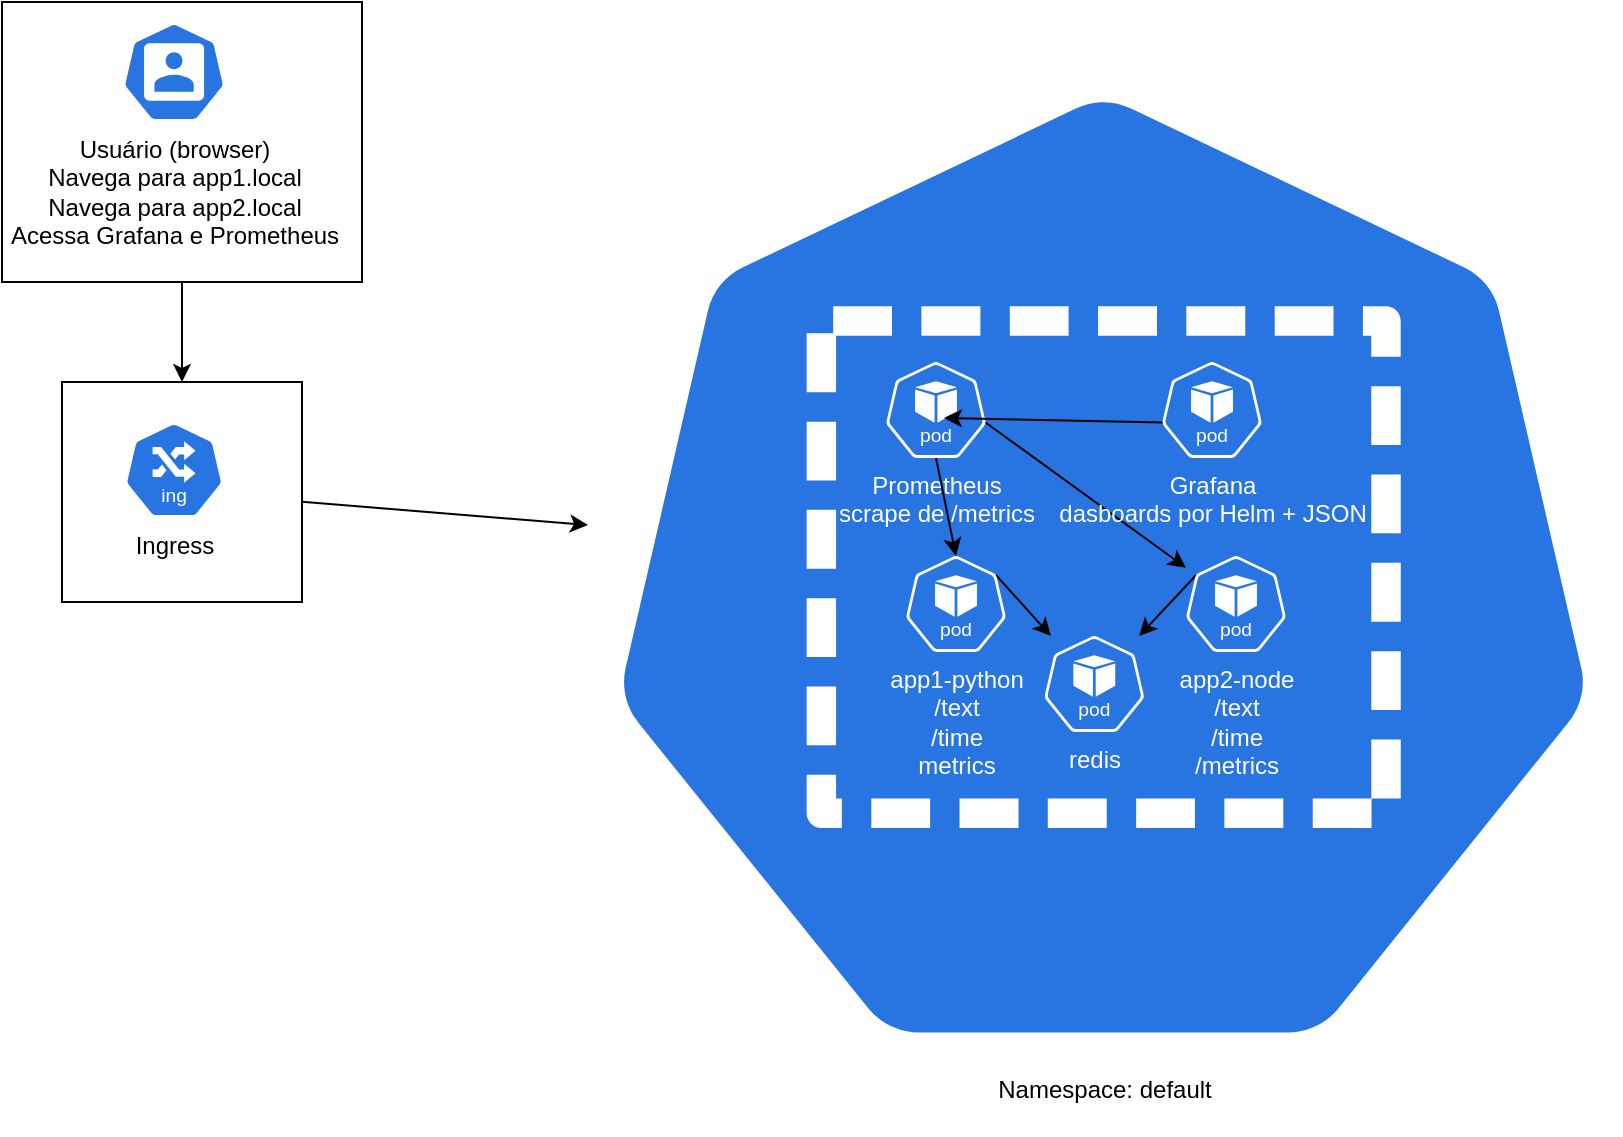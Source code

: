 <mxfile>
    <diagram id="oQypIzlYTw412Jbq021Z" name="Página-1">
        <mxGraphModel dx="2147" dy="450" grid="1" gridSize="10" guides="1" tooltips="1" connect="1" arrows="1" fold="1" page="1" pageScale="1" pageWidth="827" pageHeight="1169" math="0" shadow="0">
            <root>
                <mxCell id="0"/>
                <mxCell id="1" parent="0"/>
                <mxCell id="22" style="edgeStyle=none;html=1;" edge="1" parent="1" source="20" target="3">
                    <mxGeometry relative="1" as="geometry"/>
                </mxCell>
                <mxCell id="20" value="" style="rounded=0;whiteSpace=wrap;html=1;" vertex="1" parent="1">
                    <mxGeometry x="-773" y="195" width="120" height="110" as="geometry"/>
                </mxCell>
                <mxCell id="21" style="edgeStyle=none;html=1;exitX=0.5;exitY=1;exitDx=0;exitDy=0;entryX=0.5;entryY=0;entryDx=0;entryDy=0;" edge="1" parent="1" source="18" target="20">
                    <mxGeometry relative="1" as="geometry"/>
                </mxCell>
                <mxCell id="18" value="" style="rounded=0;whiteSpace=wrap;html=1;" vertex="1" parent="1">
                    <mxGeometry x="-803" y="5" width="180" height="140" as="geometry"/>
                </mxCell>
                <mxCell id="3" value="Namespace: default&lt;div&gt;&lt;br&gt;&lt;/div&gt;" style="aspect=fixed;sketch=0;html=1;dashed=0;whitespace=wrap;verticalLabelPosition=bottom;verticalAlign=top;fillColor=#2875E2;strokeColor=#ffffff;points=[[0.005,0.63,0],[0.1,0.2,0],[0.9,0.2,0],[0.5,0,0],[0.995,0.63,0],[0.72,0.99,0],[0.5,1,0],[0.28,0.99,0]];shape=mxgraph.kubernetes.icon2;prIcon=ns" vertex="1" parent="1">
                    <mxGeometry x="-510" y="40" width="515.7" height="495.08" as="geometry"/>
                </mxCell>
                <mxCell id="13" style="edgeStyle=none;html=1;exitX=0.995;exitY=0.63;exitDx=0;exitDy=0;exitPerimeter=0;" edge="1" parent="1" source="4" target="8">
                    <mxGeometry relative="1" as="geometry"/>
                </mxCell>
                <mxCell id="4" value="&lt;font style=&quot;color: rgb(255, 255, 255);&quot;&gt;Prometheus&lt;br&gt;scrape de /metrics&lt;/font&gt;" style="aspect=fixed;sketch=0;html=1;dashed=0;whitespace=wrap;verticalLabelPosition=bottom;verticalAlign=top;fillColor=#2875E2;strokeColor=#ffffff;points=[[0.005,0.63,0],[0.1,0.2,0],[0.9,0.2,0],[0.5,0,0],[0.995,0.63,0],[0.72,0.99,0],[0.5,1,0],[0.28,0.99,0]];shape=mxgraph.kubernetes.icon2;kubernetesLabel=1;prIcon=pod" vertex="1" parent="1">
                    <mxGeometry x="-361" y="185" width="50" height="48" as="geometry"/>
                </mxCell>
                <mxCell id="5" value="&lt;font style=&quot;color: rgb(255, 255, 255);&quot;&gt;Grafana&lt;br&gt;dasboards por Helm + JSON&lt;/font&gt;" style="aspect=fixed;sketch=0;html=1;dashed=0;whitespace=wrap;verticalLabelPosition=bottom;verticalAlign=top;fillColor=#2875E2;strokeColor=#ffffff;points=[[0.005,0.63,0],[0.1,0.2,0],[0.9,0.2,0],[0.5,0,0],[0.995,0.63,0],[0.72,0.99,0],[0.5,1,0],[0.28,0.99,0]];shape=mxgraph.kubernetes.icon2;kubernetesLabel=1;prIcon=pod" vertex="1" parent="1">
                    <mxGeometry x="-223" y="185" width="50" height="48" as="geometry"/>
                </mxCell>
                <mxCell id="10" style="edgeStyle=none;html=1;exitX=0.9;exitY=0.2;exitDx=0;exitDy=0;exitPerimeter=0;" edge="1" parent="1" source="6" target="9">
                    <mxGeometry relative="1" as="geometry"/>
                </mxCell>
                <mxCell id="6" value="&lt;font style=&quot;color: rgb(255, 255, 255);&quot;&gt;app1-python&lt;/font&gt;&lt;div&gt;&lt;font style=&quot;color: rgb(255, 255, 255);&quot;&gt;/text&lt;/font&gt;&lt;/div&gt;&lt;div&gt;&lt;font style=&quot;color: rgb(255, 255, 255);&quot;&gt;/time&lt;/font&gt;&lt;/div&gt;&lt;div&gt;&lt;font style=&quot;color: rgb(255, 255, 255);&quot;&gt;metrics&lt;/font&gt;&lt;/div&gt;" style="aspect=fixed;sketch=0;html=1;dashed=0;whitespace=wrap;verticalLabelPosition=bottom;verticalAlign=top;fillColor=#2875E2;strokeColor=#ffffff;points=[[0.005,0.63,0],[0.1,0.2,0],[0.9,0.2,0],[0.5,0,0],[0.995,0.63,0],[0.72,0.99,0],[0.5,1,0],[0.28,0.99,0]];shape=mxgraph.kubernetes.icon2;kubernetesLabel=1;prIcon=pod" vertex="1" parent="1">
                    <mxGeometry x="-351" y="282" width="50" height="48" as="geometry"/>
                </mxCell>
                <mxCell id="11" style="edgeStyle=none;html=1;exitX=0.1;exitY=0.2;exitDx=0;exitDy=0;exitPerimeter=0;" edge="1" parent="1" source="8" target="9">
                    <mxGeometry relative="1" as="geometry"/>
                </mxCell>
                <mxCell id="8" value="app2-nod&lt;font style=&quot;color: rgb(255, 255, 255);&quot;&gt;e&lt;/font&gt;&lt;div&gt;&lt;font style=&quot;color: rgb(255, 255, 255);&quot;&gt;/text&lt;/font&gt;&lt;/div&gt;&lt;div&gt;&lt;font style=&quot;color: rgb(255, 255, 255);&quot;&gt;/time&lt;/font&gt;&lt;/div&gt;&lt;div&gt;&lt;font style=&quot;color: rgb(255, 255, 255);&quot;&gt;/metrics&lt;/font&gt;&lt;/div&gt;" style="aspect=fixed;sketch=0;html=1;dashed=0;whitespace=wrap;verticalLabelPosition=bottom;verticalAlign=top;fillColor=#2875E2;strokeColor=#ffffff;points=[[0.005,0.63,0],[0.1,0.2,0],[0.9,0.2,0],[0.5,0,0],[0.995,0.63,0],[0.72,0.99,0],[0.5,1,0],[0.28,0.99,0]];shape=mxgraph.kubernetes.icon2;kubernetesLabel=1;prIcon=pod;fontColor=#FFFFFF;" vertex="1" parent="1">
                    <mxGeometry x="-211" y="282" width="50" height="48" as="geometry"/>
                </mxCell>
                <mxCell id="9" value="redis" style="aspect=fixed;sketch=0;html=1;dashed=0;whitespace=wrap;verticalLabelPosition=bottom;verticalAlign=top;fillColor=#2875E2;strokeColor=#ffffff;points=[[0.005,0.63,0],[0.1,0.2,0],[0.9,0.2,0],[0.5,0,0],[0.995,0.63,0],[0.72,0.99,0],[0.5,1,0],[0.28,0.99,0]];shape=mxgraph.kubernetes.icon2;kubernetesLabel=1;prIcon=pod;fontColor=#FFFFFF;" vertex="1" parent="1">
                    <mxGeometry x="-281.84" y="322" width="50" height="48" as="geometry"/>
                </mxCell>
                <mxCell id="12" style="edgeStyle=none;html=1;exitX=0.5;exitY=1;exitDx=0;exitDy=0;exitPerimeter=0;entryX=0.5;entryY=0;entryDx=0;entryDy=0;entryPerimeter=0;" edge="1" parent="1" source="4" target="6">
                    <mxGeometry relative="1" as="geometry"/>
                </mxCell>
                <mxCell id="14" style="edgeStyle=none;html=1;exitX=0.005;exitY=0.63;exitDx=0;exitDy=0;exitPerimeter=0;entryX=0.58;entryY=0.583;entryDx=0;entryDy=0;entryPerimeter=0;" edge="1" parent="1" source="5" target="4">
                    <mxGeometry relative="1" as="geometry"/>
                </mxCell>
                <mxCell id="15" value="&lt;div&gt;&lt;font color=&quot;#000000&quot;&gt;Usuário (browser)&lt;/font&gt;&lt;/div&gt;&lt;div&gt;&lt;font color=&quot;#000000&quot;&gt;Navega para app1.local&lt;/font&gt;&lt;/div&gt;&lt;div&gt;&lt;font color=&quot;#000000&quot;&gt;Navega para app2.local&lt;/font&gt;&lt;/div&gt;&lt;div&gt;&lt;font color=&quot;#000000&quot;&gt;Acessa Grafana e Prometheus&lt;/font&gt;&lt;/div&gt;" style="aspect=fixed;sketch=0;html=1;dashed=0;whitespace=wrap;verticalLabelPosition=bottom;verticalAlign=top;fillColor=#2875E2;strokeColor=#ffffff;points=[[0.005,0.63,0],[0.1,0.2,0],[0.9,0.2,0],[0.5,0,0],[0.995,0.63,0],[0.72,0.99,0],[0.5,1,0],[0.28,0.99,0]];shape=mxgraph.kubernetes.icon2;prIcon=user" vertex="1" parent="1">
                    <mxGeometry x="-743" y="15" width="52.08" height="50" as="geometry"/>
                </mxCell>
                <mxCell id="19" value="Ingress&lt;div&gt;&lt;br&gt;&lt;/div&gt;" style="aspect=fixed;sketch=0;html=1;dashed=0;whitespace=wrap;verticalLabelPosition=bottom;verticalAlign=top;fillColor=#2875E2;strokeColor=#ffffff;points=[[0.005,0.63,0],[0.1,0.2,0],[0.9,0.2,0],[0.5,0,0],[0.995,0.63,0],[0.72,0.99,0],[0.5,1,0],[0.28,0.99,0]];shape=mxgraph.kubernetes.icon2;kubernetesLabel=1;prIcon=ing" vertex="1" parent="1">
                    <mxGeometry x="-741.96" y="215" width="50" height="48" as="geometry"/>
                </mxCell>
            </root>
        </mxGraphModel>
    </diagram>
</mxfile>